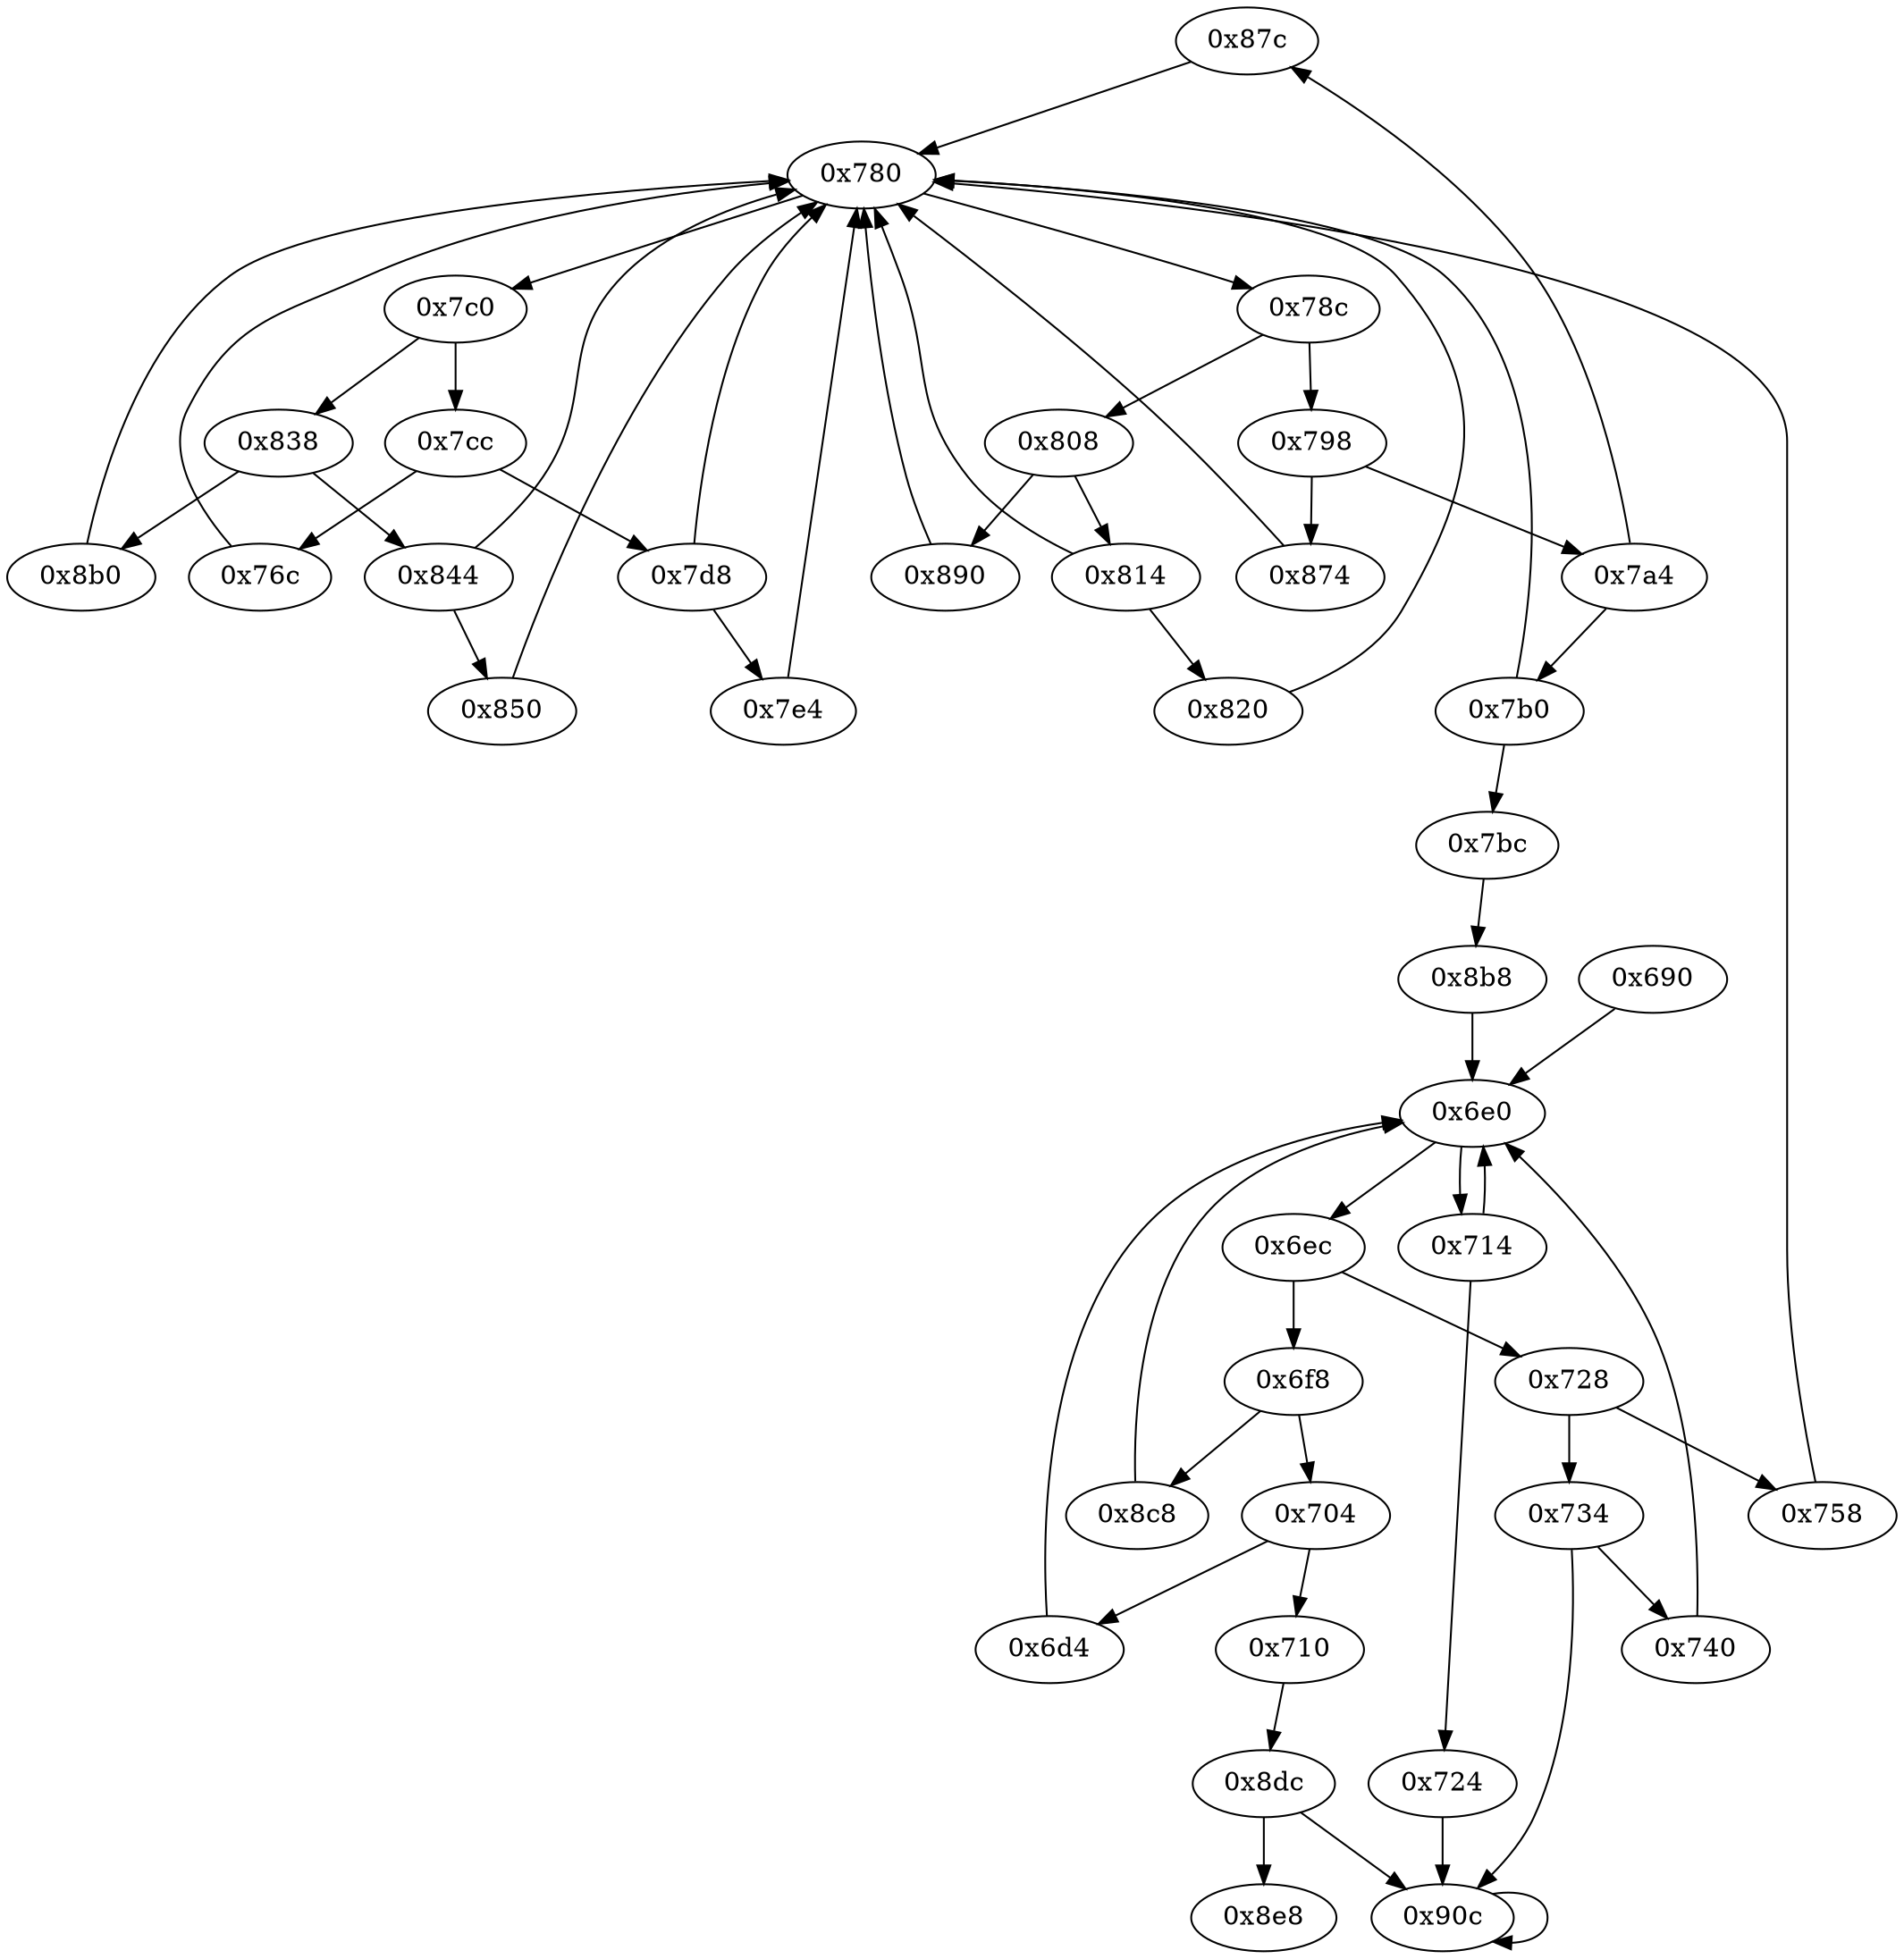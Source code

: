 digraph "" {
	"0x87c"	 [opcode="[u'ldr', u'add', u'str', u'ldr', u'b']"];
	"0x780"	 [opcode="[u'ldr', u'cmp', u'b']"];
	"0x87c" -> "0x780";
	"0x78c"	 [opcode="[u'ldr', u'cmp', u'b']"];
	"0x780" -> "0x78c";
	"0x7c0"	 [opcode="[u'ldr', u'cmp', u'b']"];
	"0x780" -> "0x7c0";
	"0x7bc"	 [opcode="[u'b']"];
	"0x8b8"	 [opcode="[u'ldr', u'str', u'ldr', u'b']"];
	"0x7bc" -> "0x8b8";
	"0x808"	 [opcode="[u'ldr', u'cmp', u'b']"];
	"0x890"	 [opcode="[u'ldr', u'ldr', u'ldr', u'ldrb', u'mla', u'str', u'ldr', u'b']"];
	"0x808" -> "0x890";
	"0x814"	 [opcode="[u'ldr', u'cmp', u'b']"];
	"0x808" -> "0x814";
	"0x8b0"	 [opcode="[u'ldr', u'b']"];
	"0x8b0" -> "0x780";
	"0x7a4"	 [opcode="[u'ldr', u'cmp', u'b']"];
	"0x7a4" -> "0x87c";
	"0x7b0"	 [opcode="[u'ldr', u'cmp', u'b']"];
	"0x7a4" -> "0x7b0";
	"0x78c" -> "0x808";
	"0x798"	 [opcode="[u'ldr', u'cmp', u'b']"];
	"0x78c" -> "0x798";
	"0x6e0"	 [opcode="[u'ldr', u'cmp', u'b']"];
	"0x714"	 [opcode="[u'ldr', u'cmp', u'mov', u'b']"];
	"0x6e0" -> "0x714";
	"0x6ec"	 [opcode="[u'ldr', u'cmp', u'b']"];
	"0x6e0" -> "0x6ec";
	"0x8b8" -> "0x6e0";
	"0x7cc"	 [opcode="[u'ldr', u'cmp', u'b']"];
	"0x7c0" -> "0x7cc";
	"0x838"	 [opcode="[u'ldr', u'cmp', u'b']"];
	"0x7c0" -> "0x838";
	"0x710"	 [opcode="[u'b']"];
	"0x8dc"	 [opcode="[u'ldr', u'cmp', u'b']"];
	"0x710" -> "0x8dc";
	"0x820"	 [opcode="[u'mov', u'mov', u'mov', u'mov', u'mov', u'b']"];
	"0x820" -> "0x780";
	"0x714" -> "0x6e0";
	"0x724"	 [opcode="[u'b']"];
	"0x714" -> "0x724";
	"0x7e4"	 [opcode="[u'add', u'stm', u'str', u'ldr', u'ldr', u'ldr', u'cmp', u'mov', u'b']"];
	"0x7e4" -> "0x780";
	"0x734"	 [opcode="[u'ldr', u'cmp', u'b']"];
	"0x740"	 [opcode="[u'ldr', u'ldr', u'ldr', u'cmp', u'mov', u'b']"];
	"0x734" -> "0x740";
	"0x90c"	 [opcode="[u'b']"];
	"0x734" -> "0x90c";
	"0x844"	 [opcode="[u'ldr', u'cmp', u'b']"];
	"0x844" -> "0x780";
	"0x850"	 [opcode="[u'ldr', u'ldr', u'mul', u'str', u'ldr', u'add', u'str', u'ldr', u'b']"];
	"0x844" -> "0x850";
	"0x758"	 [opcode="[u'ldr', u'ldr', u'ldr', u'ldr', u'b']"];
	"0x758" -> "0x780";
	"0x76c"	 [opcode="[u'ldr', u'ldr', u'ldr', u'ldr', u'mov']"];
	"0x76c" -> "0x780";
	"0x798" -> "0x7a4";
	"0x874"	 [opcode="[u'ldr', u'b']"];
	"0x798" -> "0x874";
	"0x690"	 [opcode="[u'push', u'add', u'sub', u'ldr', u'mov', u'orr', u'ldr', u'ldr', u'str', u'ldr', u'ldr', u'str', u'add', u'ldr', u'ldr', u'str', \
u'b']"];
	"0x690" -> "0x6e0";
	"0x8e8"	 [opcode="[u'ldr', u'ldr', u'ldr', u'ldr', u'sub', u'mov', u'sub', u'pop']"];
	"0x8dc" -> "0x8e8";
	"0x8dc" -> "0x90c";
	"0x6f8"	 [opcode="[u'ldr', u'cmp', u'b']"];
	"0x6ec" -> "0x6f8";
	"0x728"	 [opcode="[u'ldr', u'cmp', u'b']"];
	"0x6ec" -> "0x728";
	"0x7cc" -> "0x76c";
	"0x7d8"	 [opcode="[u'ldr', u'cmp', u'b']"];
	"0x7cc" -> "0x7d8";
	"0x874" -> "0x780";
	"0x7b0" -> "0x780";
	"0x7b0" -> "0x7bc";
	"0x704"	 [opcode="[u'ldr', u'cmp', u'b']"];
	"0x6f8" -> "0x704";
	"0x8c8"	 [opcode="[u'ldr', u'bl', u'str', u'ldr', u'b']"];
	"0x6f8" -> "0x8c8";
	"0x6d4"	 [opcode="[u'ldr', u'bl', u'ldr']"];
	"0x6d4" -> "0x6e0";
	"0x890" -> "0x780";
	"0x728" -> "0x734";
	"0x728" -> "0x758";
	"0x814" -> "0x780";
	"0x814" -> "0x820";
	"0x838" -> "0x8b0";
	"0x838" -> "0x844";
	"0x704" -> "0x710";
	"0x704" -> "0x6d4";
	"0x7d8" -> "0x780";
	"0x7d8" -> "0x7e4";
	"0x850" -> "0x780";
	"0x724" -> "0x90c";
	"0x8c8" -> "0x6e0";
	"0x740" -> "0x6e0";
	"0x90c" -> "0x90c";
}
